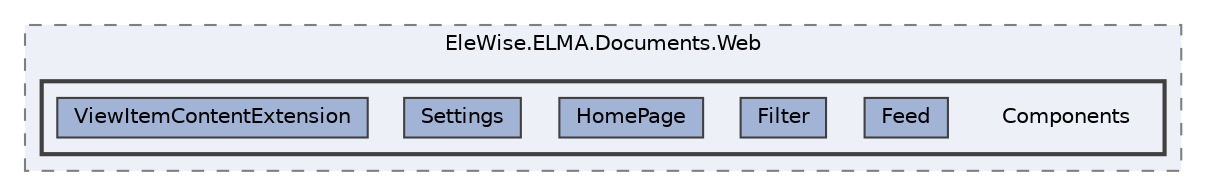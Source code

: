 digraph "Web/Modules/EleWise.ELMA.Documents.Web/Components"
{
 // LATEX_PDF_SIZE
  bgcolor="transparent";
  edge [fontname=Helvetica,fontsize=10,labelfontname=Helvetica,labelfontsize=10];
  node [fontname=Helvetica,fontsize=10,shape=box,height=0.2,width=0.4];
  compound=true
  subgraph clusterdir_7b30ed932694c4fcdc3e91e9f60fe418 {
    graph [ bgcolor="#edf0f7", pencolor="grey50", label="EleWise.ELMA.Documents.Web", fontname=Helvetica,fontsize=10 style="filled,dashed", URL="dir_7b30ed932694c4fcdc3e91e9f60fe418.html",tooltip=""]
  subgraph clusterdir_3ef6931c1060d364db395f8614a41e77 {
    graph [ bgcolor="#edf0f7", pencolor="grey25", label="", fontname=Helvetica,fontsize=10 style="filled,bold", URL="dir_3ef6931c1060d364db395f8614a41e77.html",tooltip=""]
    dir_3ef6931c1060d364db395f8614a41e77 [shape=plaintext, label="Components"];
  dir_0bdfb32bb387c519c4bc9167f4a74767 [label="Feed", fillcolor="#a2b4d6", color="grey25", style="filled", URL="dir_0bdfb32bb387c519c4bc9167f4a74767.html",tooltip=""];
  dir_1a451cd23f99e0bc8b16596763616fdf [label="Filter", fillcolor="#a2b4d6", color="grey25", style="filled", URL="dir_1a451cd23f99e0bc8b16596763616fdf.html",tooltip=""];
  dir_28903223e5fcc48c7788a6c95fdca0fb [label="HomePage", fillcolor="#a2b4d6", color="grey25", style="filled", URL="dir_28903223e5fcc48c7788a6c95fdca0fb.html",tooltip=""];
  dir_ccfb6cbf30b45c4675561c9c1b0b1d60 [label="Settings", fillcolor="#a2b4d6", color="grey25", style="filled", URL="dir_ccfb6cbf30b45c4675561c9c1b0b1d60.html",tooltip=""];
  dir_61e2d2b9ea2cc7df5bfb8d276587c733 [label="ViewItemContentExtension", fillcolor="#a2b4d6", color="grey25", style="filled", URL="dir_61e2d2b9ea2cc7df5bfb8d276587c733.html",tooltip=""];
  }
  }
}
